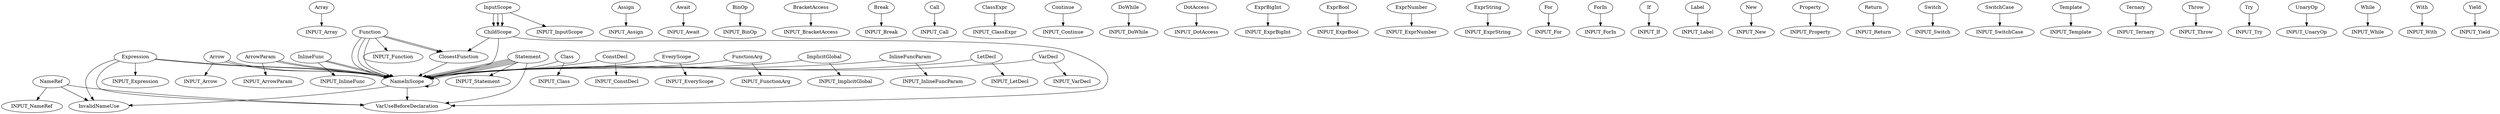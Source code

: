 digraph {
    0 [label=Array];
    1 [label=Arrow];
    2 [label=ArrowParam];
    3 [label=Assign];
    4 [label=Await];
    5 [label=BinOp];
    6 [label=BracketAccess];
    7 [label=Break];
    8 [label=Call];
    9 [label=ChildScope];
    10 [label=Class];
    11 [label=ClassExpr];
    12 [label=ClosestFunction];
    13 [label=ConstDecl];
    14 [label=Continue];
    15 [label=DoWhile];
    16 [label=DotAccess];
    17 [label=EveryScope];
    18 [label=ExprBigInt];
    19 [label=ExprBool];
    20 [label=ExprNumber];
    21 [label=ExprString];
    22 [label=Expression];
    23 [label=For];
    24 [label=ForIn];
    25 [label=Function];
    26 [label=FunctionArg];
    27 [label=INPUT_Array];
    28 [label=INPUT_Arrow];
    29 [label=INPUT_ArrowParam];
    30 [label=INPUT_Assign];
    31 [label=INPUT_Await];
    32 [label=INPUT_BinOp];
    33 [label=INPUT_BracketAccess];
    34 [label=INPUT_Break];
    35 [label=INPUT_Call];
    36 [label=INPUT_Class];
    37 [label=INPUT_ClassExpr];
    38 [label=INPUT_ConstDecl];
    39 [label=INPUT_Continue];
    40 [label=INPUT_DoWhile];
    41 [label=INPUT_DotAccess];
    42 [label=INPUT_EveryScope];
    43 [label=INPUT_ExprBigInt];
    44 [label=INPUT_ExprBool];
    45 [label=INPUT_ExprNumber];
    46 [label=INPUT_ExprString];
    47 [label=INPUT_Expression];
    48 [label=INPUT_For];
    49 [label=INPUT_ForIn];
    50 [label=INPUT_Function];
    51 [label=INPUT_FunctionArg];
    52 [label=INPUT_If];
    53 [label=INPUT_ImplicitGlobal];
    54 [label=INPUT_InlineFunc];
    55 [label=INPUT_InlineFuncParam];
    56 [label=INPUT_InputScope];
    57 [label=INPUT_Label];
    58 [label=INPUT_LetDecl];
    59 [label=INPUT_NameRef];
    60 [label=INPUT_New];
    61 [label=INPUT_Property];
    62 [label=INPUT_Return];
    63 [label=INPUT_Statement];
    64 [label=INPUT_Switch];
    65 [label=INPUT_SwitchCase];
    66 [label=INPUT_Template];
    67 [label=INPUT_Ternary];
    68 [label=INPUT_Throw];
    69 [label=INPUT_Try];
    70 [label=INPUT_UnaryOp];
    71 [label=INPUT_VarDecl];
    72 [label=INPUT_While];
    73 [label=INPUT_With];
    74 [label=INPUT_Yield];
    75 [label=If];
    76 [label=ImplicitGlobal];
    77 [label=InlineFunc];
    78 [label=InlineFuncParam];
    79 [label=InputScope];
    80 [label=InvalidNameUse];
    81 [label=Label];
    82 [label=LetDecl];
    83 [label=NameInScope];
    84 [label=NameRef];
    85 [label=New];
    86 [label=Property];
    87 [label=Return];
    88 [label=Statement];
    89 [label=Switch];
    90 [label=SwitchCase];
    91 [label=Template];
    92 [label=Ternary];
    93 [label=Throw];
    94 [label=Try];
    95 [label=UnaryOp];
    96 [label=VarDecl];
    97 [label=VarUseBeforeDeclaration];
    98 [label=While];
    99 [label=With];
    100 [label=Yield];
    0 -> 27;
    1 -> 28;
    1 -> 83;
    1 -> 83;
    2 -> 29;
    2 -> 83;
    2 -> 83;
    3 -> 30;
    4 -> 31;
    5 -> 32;
    6 -> 33;
    7 -> 34;
    8 -> 35;
    9 -> 12;
    9 -> 83;
    9 -> 97;
    10 -> 36;
    10 -> 83;
    11 -> 37;
    12 -> 83;
    13 -> 38;
    13 -> 83;
    14 -> 39;
    15 -> 40;
    16 -> 41;
    17 -> 42;
    17 -> 83;
    18 -> 43;
    19 -> 44;
    20 -> 45;
    21 -> 46;
    22 -> 47;
    22 -> 80;
    22 -> 83;
    22 -> 83;
    22 -> 97;
    23 -> 48;
    24 -> 49;
    25 -> 12;
    25 -> 12;
    25 -> 50;
    25 -> 83;
    25 -> 83;
    25 -> 83;
    26 -> 51;
    26 -> 83;
    75 -> 52;
    76 -> 53;
    76 -> 83;
    77 -> 54;
    77 -> 83;
    77 -> 83;
    78 -> 55;
    78 -> 83;
    79 -> 9;
    79 -> 9;
    79 -> 9;
    79 -> 56;
    81 -> 57;
    82 -> 58;
    82 -> 83;
    83 -> 80;
    83 -> 83;
    83 -> 97;
    84 -> 59;
    84 -> 80;
    84 -> 97;
    85 -> 60;
    86 -> 61;
    87 -> 62;
    88 -> 63;
    88 -> 83;
    88 -> 83;
    88 -> 83;
    88 -> 83;
    88 -> 83;
    88 -> 97;
    89 -> 64;
    90 -> 65;
    91 -> 66;
    92 -> 67;
    93 -> 68;
    94 -> 69;
    95 -> 70;
    96 -> 71;
    96 -> 83;
    98 -> 72;
    99 -> 73;
    100 -> 74;
}